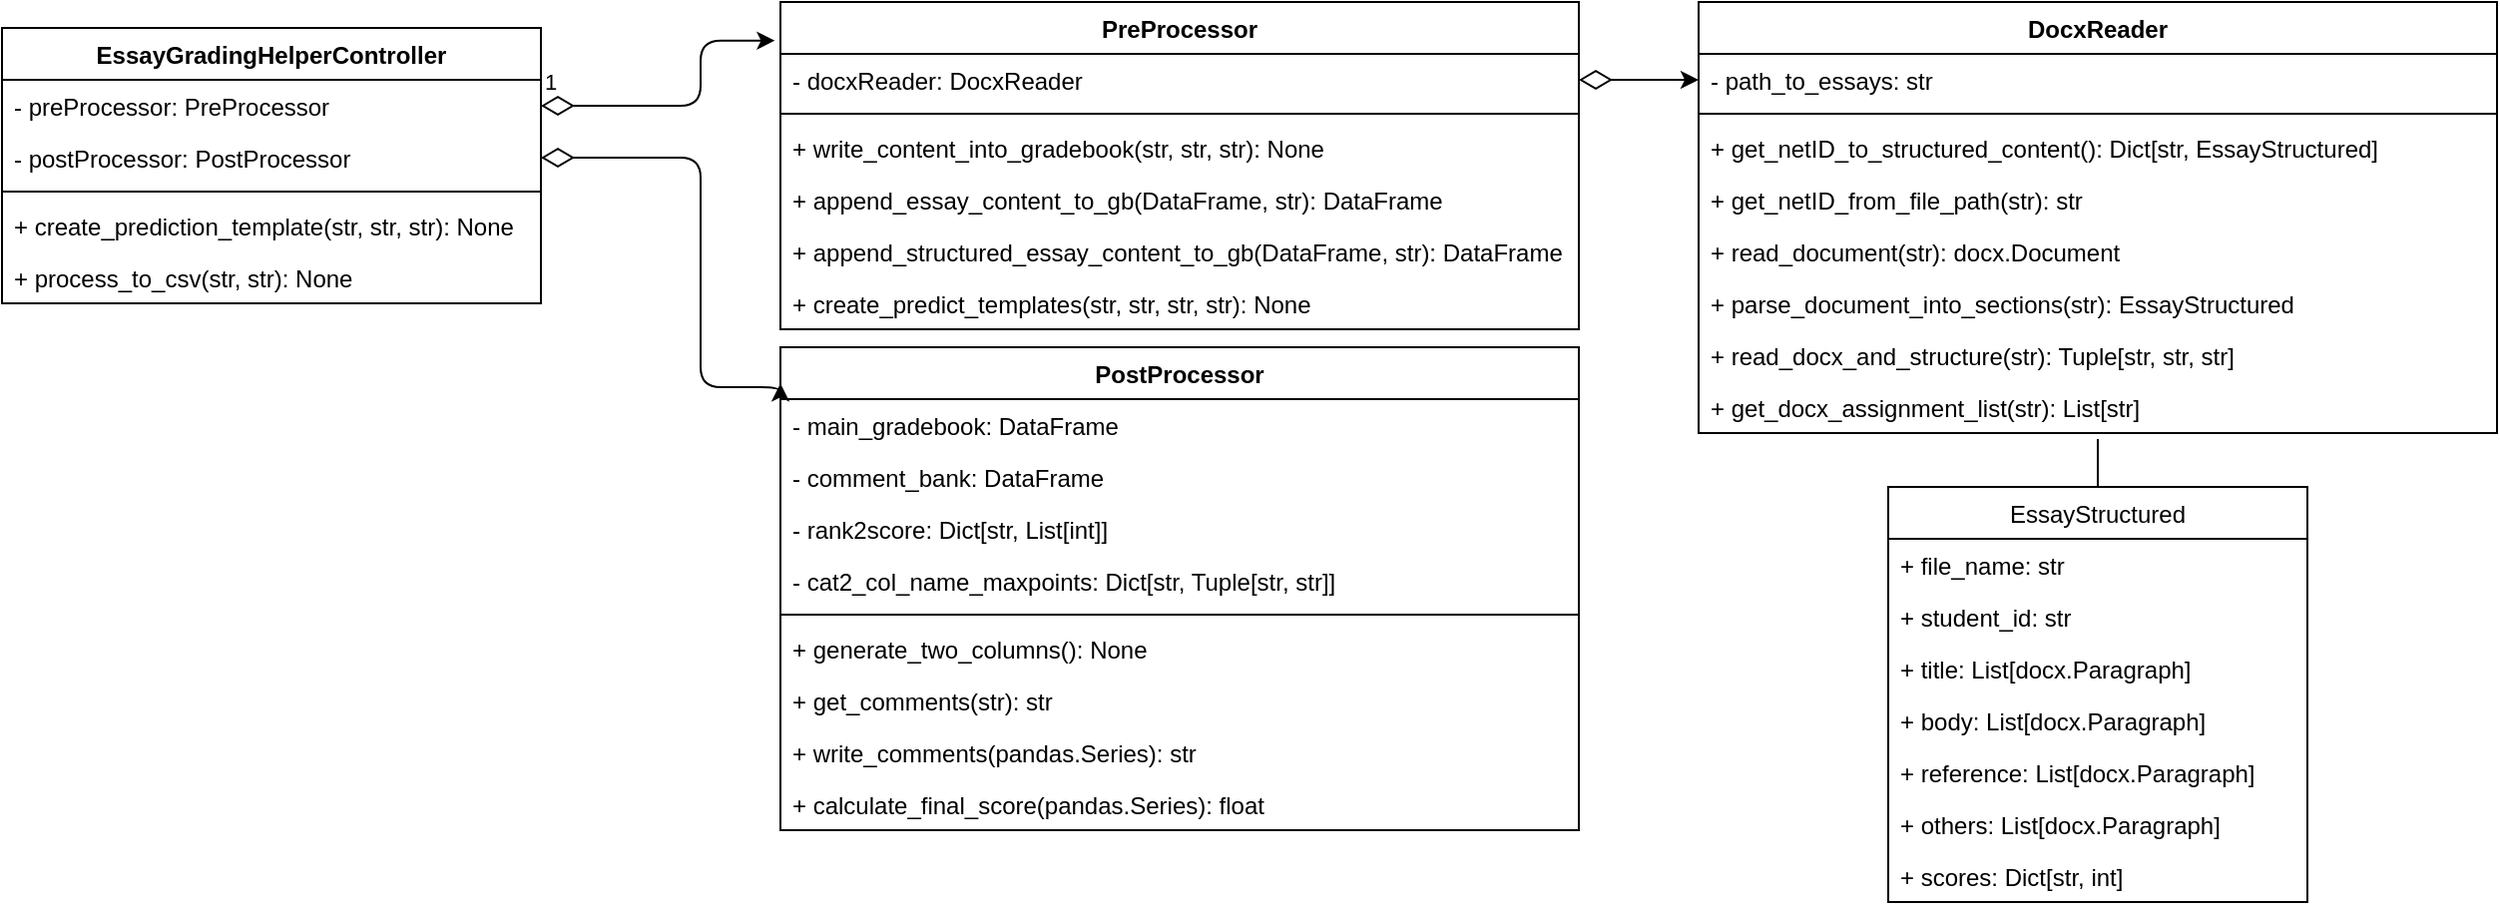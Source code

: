 <mxfile version="15.9.4" type="device"><diagram id="C5RBs43oDa-KdzZeNtuy" name="Page-1"><mxGraphModel dx="1422" dy="772" grid="1" gridSize="10" guides="1" tooltips="1" connect="1" arrows="1" fold="1" page="1" pageScale="1" pageWidth="827" pageHeight="1169" math="0" shadow="0"><root><mxCell id="WIyWlLk6GJQsqaUBKTNV-0"/><mxCell id="WIyWlLk6GJQsqaUBKTNV-1" parent="WIyWlLk6GJQsqaUBKTNV-0"/><mxCell id="TncCJ7wQGFuvleTOCi7F-0" value="EssayGradingHelperController" style="swimlane;fontStyle=1;align=center;verticalAlign=top;childLayout=stackLayout;horizontal=1;startSize=26;horizontalStack=0;resizeParent=1;resizeParentMax=0;resizeLast=0;collapsible=1;marginBottom=0;" parent="WIyWlLk6GJQsqaUBKTNV-1" vertex="1"><mxGeometry x="30" y="60" width="270" height="138" as="geometry"/></mxCell><mxCell id="TncCJ7wQGFuvleTOCi7F-4" value="- preProcessor: PreProcessor" style="text;strokeColor=none;fillColor=none;align=left;verticalAlign=top;spacingLeft=4;spacingRight=4;overflow=hidden;rotatable=0;points=[[0,0.5],[1,0.5]];portConstraint=eastwest;" parent="TncCJ7wQGFuvleTOCi7F-0" vertex="1"><mxGeometry y="26" width="270" height="26" as="geometry"/></mxCell><mxCell id="TncCJ7wQGFuvleTOCi7F-7" value="- postProcessor: PostProcessor" style="text;strokeColor=none;fillColor=none;align=left;verticalAlign=top;spacingLeft=4;spacingRight=4;overflow=hidden;rotatable=0;points=[[0,0.5],[1,0.5]];portConstraint=eastwest;" parent="TncCJ7wQGFuvleTOCi7F-0" vertex="1"><mxGeometry y="52" width="270" height="26" as="geometry"/></mxCell><mxCell id="TncCJ7wQGFuvleTOCi7F-2" value="" style="line;strokeWidth=1;fillColor=none;align=left;verticalAlign=middle;spacingTop=-1;spacingLeft=3;spacingRight=3;rotatable=0;labelPosition=right;points=[];portConstraint=eastwest;" parent="TncCJ7wQGFuvleTOCi7F-0" vertex="1"><mxGeometry y="78" width="270" height="8" as="geometry"/></mxCell><mxCell id="TncCJ7wQGFuvleTOCi7F-3" value="+ create_prediction_template(str, str, str): None" style="text;strokeColor=none;fillColor=none;align=left;verticalAlign=top;spacingLeft=4;spacingRight=4;overflow=hidden;rotatable=0;points=[[0,0.5],[1,0.5]];portConstraint=eastwest;" parent="TncCJ7wQGFuvleTOCi7F-0" vertex="1"><mxGeometry y="86" width="270" height="26" as="geometry"/></mxCell><mxCell id="TncCJ7wQGFuvleTOCi7F-6" value="+ process_to_csv(str, str): None" style="text;strokeColor=none;fillColor=none;align=left;verticalAlign=top;spacingLeft=4;spacingRight=4;overflow=hidden;rotatable=0;points=[[0,0.5],[1,0.5]];portConstraint=eastwest;" parent="TncCJ7wQGFuvleTOCi7F-0" vertex="1"><mxGeometry y="112" width="270" height="26" as="geometry"/></mxCell><mxCell id="TncCJ7wQGFuvleTOCi7F-8" value="1" style="endArrow=classic;html=1;endSize=6;startArrow=diamondThin;startSize=14;startFill=0;align=left;verticalAlign=bottom;rounded=1;entryX=-0.007;entryY=0.118;entryDx=0;entryDy=0;entryPerimeter=0;edgeStyle=orthogonalEdgeStyle;endFill=1;" parent="WIyWlLk6GJQsqaUBKTNV-1" source="TncCJ7wQGFuvleTOCi7F-4" target="TncCJ7wQGFuvleTOCi7F-9" edge="1"><mxGeometry x="-1" y="3" relative="1" as="geometry"><mxPoint x="220" y="220" as="sourcePoint"/><mxPoint x="510" y="57" as="targetPoint"/><Array as="points"><mxPoint x="380" y="99"/><mxPoint x="380" y="66"/></Array></mxGeometry></mxCell><mxCell id="TncCJ7wQGFuvleTOCi7F-9" value="PreProcessor" style="swimlane;fontStyle=1;align=center;verticalAlign=top;childLayout=stackLayout;horizontal=1;startSize=26;horizontalStack=0;resizeParent=1;resizeParentMax=0;resizeLast=0;collapsible=1;marginBottom=0;" parent="WIyWlLk6GJQsqaUBKTNV-1" vertex="1"><mxGeometry x="420" y="47" width="400" height="164" as="geometry"/></mxCell><mxCell id="TncCJ7wQGFuvleTOCi7F-10" value="- docxReader: DocxReader" style="text;strokeColor=none;fillColor=none;align=left;verticalAlign=top;spacingLeft=4;spacingRight=4;overflow=hidden;rotatable=0;points=[[0,0.5],[1,0.5]];portConstraint=eastwest;" parent="TncCJ7wQGFuvleTOCi7F-9" vertex="1"><mxGeometry y="26" width="400" height="26" as="geometry"/></mxCell><mxCell id="TncCJ7wQGFuvleTOCi7F-12" value="" style="line;strokeWidth=1;fillColor=none;align=left;verticalAlign=middle;spacingTop=-1;spacingLeft=3;spacingRight=3;rotatable=0;labelPosition=right;points=[];portConstraint=eastwest;" parent="TncCJ7wQGFuvleTOCi7F-9" vertex="1"><mxGeometry y="52" width="400" height="8" as="geometry"/></mxCell><mxCell id="TncCJ7wQGFuvleTOCi7F-13" value="+ write_content_into_gradebook(str, str, str): None" style="text;strokeColor=none;fillColor=none;align=left;verticalAlign=top;spacingLeft=4;spacingRight=4;overflow=hidden;rotatable=0;points=[[0,0.5],[1,0.5]];portConstraint=eastwest;" parent="TncCJ7wQGFuvleTOCi7F-9" vertex="1"><mxGeometry y="60" width="400" height="26" as="geometry"/></mxCell><mxCell id="TncCJ7wQGFuvleTOCi7F-14" value="+ append_essay_content_to_gb(DataFrame, str): DataFrame" style="text;strokeColor=none;fillColor=none;align=left;verticalAlign=top;spacingLeft=4;spacingRight=4;overflow=hidden;rotatable=0;points=[[0,0.5],[1,0.5]];portConstraint=eastwest;" parent="TncCJ7wQGFuvleTOCi7F-9" vertex="1"><mxGeometry y="86" width="400" height="26" as="geometry"/></mxCell><mxCell id="TncCJ7wQGFuvleTOCi7F-15" value="+ append_structured_essay_content_to_gb(DataFrame, str): DataFrame" style="text;strokeColor=none;fillColor=none;align=left;verticalAlign=top;spacingLeft=4;spacingRight=4;overflow=hidden;rotatable=0;points=[[0,0.5],[1,0.5]];portConstraint=eastwest;" parent="TncCJ7wQGFuvleTOCi7F-9" vertex="1"><mxGeometry y="112" width="400" height="26" as="geometry"/></mxCell><mxCell id="TncCJ7wQGFuvleTOCi7F-18" value="+ create_predict_templates(str, str, str, str): None" style="text;strokeColor=none;fillColor=none;align=left;verticalAlign=top;spacingLeft=4;spacingRight=4;overflow=hidden;rotatable=0;points=[[0,0.5],[1,0.5]];portConstraint=eastwest;" parent="TncCJ7wQGFuvleTOCi7F-9" vertex="1"><mxGeometry y="138" width="400" height="26" as="geometry"/></mxCell><mxCell id="TncCJ7wQGFuvleTOCi7F-20" value="PostProcessor" style="swimlane;fontStyle=1;align=center;verticalAlign=top;childLayout=stackLayout;horizontal=1;startSize=26;horizontalStack=0;resizeParent=1;resizeParentMax=0;resizeLast=0;collapsible=1;marginBottom=0;" parent="WIyWlLk6GJQsqaUBKTNV-1" vertex="1"><mxGeometry x="420" y="220" width="400" height="242" as="geometry"/></mxCell><mxCell id="TncCJ7wQGFuvleTOCi7F-21" value="- main_gradebook: DataFrame" style="text;strokeColor=none;fillColor=none;align=left;verticalAlign=top;spacingLeft=4;spacingRight=4;overflow=hidden;rotatable=0;points=[[0,0.5],[1,0.5]];portConstraint=eastwest;" parent="TncCJ7wQGFuvleTOCi7F-20" vertex="1"><mxGeometry y="26" width="400" height="26" as="geometry"/></mxCell><mxCell id="TncCJ7wQGFuvleTOCi7F-31" value="- comment_bank: DataFrame " style="text;strokeColor=none;fillColor=none;align=left;verticalAlign=top;spacingLeft=4;spacingRight=4;overflow=hidden;rotatable=0;points=[[0,0.5],[1,0.5]];portConstraint=eastwest;" parent="TncCJ7wQGFuvleTOCi7F-20" vertex="1"><mxGeometry y="52" width="400" height="26" as="geometry"/></mxCell><mxCell id="TncCJ7wQGFuvleTOCi7F-32" value="- rank2score: Dict[str, List[int]]" style="text;strokeColor=none;fillColor=none;align=left;verticalAlign=top;spacingLeft=4;spacingRight=4;overflow=hidden;rotatable=0;points=[[0,0.5],[1,0.5]];portConstraint=eastwest;" parent="TncCJ7wQGFuvleTOCi7F-20" vertex="1"><mxGeometry y="78" width="400" height="26" as="geometry"/></mxCell><mxCell id="TncCJ7wQGFuvleTOCi7F-33" value="- cat2_col_name_maxpoints: Dict[str, Tuple[str, str]]" style="text;strokeColor=none;fillColor=none;align=left;verticalAlign=top;spacingLeft=4;spacingRight=4;overflow=hidden;rotatable=0;points=[[0,0.5],[1,0.5]];portConstraint=eastwest;" parent="TncCJ7wQGFuvleTOCi7F-20" vertex="1"><mxGeometry y="104" width="400" height="26" as="geometry"/></mxCell><mxCell id="TncCJ7wQGFuvleTOCi7F-22" value="" style="line;strokeWidth=1;fillColor=none;align=left;verticalAlign=middle;spacingTop=-1;spacingLeft=3;spacingRight=3;rotatable=0;labelPosition=right;points=[];portConstraint=eastwest;" parent="TncCJ7wQGFuvleTOCi7F-20" vertex="1"><mxGeometry y="130" width="400" height="8" as="geometry"/></mxCell><mxCell id="TncCJ7wQGFuvleTOCi7F-23" value="+ generate_two_columns(): None" style="text;strokeColor=none;fillColor=none;align=left;verticalAlign=top;spacingLeft=4;spacingRight=4;overflow=hidden;rotatable=0;points=[[0,0.5],[1,0.5]];portConstraint=eastwest;" parent="TncCJ7wQGFuvleTOCi7F-20" vertex="1"><mxGeometry y="138" width="400" height="26" as="geometry"/></mxCell><mxCell id="TncCJ7wQGFuvleTOCi7F-24" value="+ get_comments(str): str" style="text;strokeColor=none;fillColor=none;align=left;verticalAlign=top;spacingLeft=4;spacingRight=4;overflow=hidden;rotatable=0;points=[[0,0.5],[1,0.5]];portConstraint=eastwest;" parent="TncCJ7wQGFuvleTOCi7F-20" vertex="1"><mxGeometry y="164" width="400" height="26" as="geometry"/></mxCell><mxCell id="TncCJ7wQGFuvleTOCi7F-25" value="+ write_comments(pandas.Series): str" style="text;strokeColor=none;fillColor=none;align=left;verticalAlign=top;spacingLeft=4;spacingRight=4;overflow=hidden;rotatable=0;points=[[0,0.5],[1,0.5]];portConstraint=eastwest;" parent="TncCJ7wQGFuvleTOCi7F-20" vertex="1"><mxGeometry y="190" width="400" height="26" as="geometry"/></mxCell><mxCell id="TncCJ7wQGFuvleTOCi7F-26" value="+ calculate_final_score(pandas.Series): float" style="text;strokeColor=none;fillColor=none;align=left;verticalAlign=top;spacingLeft=4;spacingRight=4;overflow=hidden;rotatable=0;points=[[0,0.5],[1,0.5]];portConstraint=eastwest;" parent="TncCJ7wQGFuvleTOCi7F-20" vertex="1"><mxGeometry y="216" width="400" height="26" as="geometry"/></mxCell><mxCell id="TncCJ7wQGFuvleTOCi7F-34" style="edgeStyle=orthogonalEdgeStyle;rounded=1;orthogonalLoop=1;jettySize=auto;html=1;exitX=1;exitY=0.5;exitDx=0;exitDy=0;entryX=0;entryY=0.075;entryDx=0;entryDy=0;entryPerimeter=0;strokeWidth=1;startArrow=diamondThin;startFill=0;sourcePerimeterSpacing=3;startSize=14;" parent="WIyWlLk6GJQsqaUBKTNV-1" source="TncCJ7wQGFuvleTOCi7F-7" target="TncCJ7wQGFuvleTOCi7F-20" edge="1"><mxGeometry relative="1" as="geometry"><Array as="points"><mxPoint x="380" y="125"/><mxPoint x="380" y="240"/></Array></mxGeometry></mxCell><mxCell id="TncCJ7wQGFuvleTOCi7F-60" style="edgeStyle=orthogonalEdgeStyle;rounded=1;orthogonalLoop=1;jettySize=auto;html=1;startArrow=none;startFill=0;endArrow=none;endFill=0;startSize=14;endSize=6;sourcePerimeterSpacing=3;strokeWidth=1;" parent="WIyWlLk6GJQsqaUBKTNV-1" source="TncCJ7wQGFuvleTOCi7F-36" target="TncCJ7wQGFuvleTOCi7F-52" edge="1"><mxGeometry relative="1" as="geometry"><Array as="points"/></mxGeometry></mxCell><mxCell id="TncCJ7wQGFuvleTOCi7F-36" value="DocxReader" style="swimlane;fontStyle=1;align=center;verticalAlign=top;childLayout=stackLayout;horizontal=1;startSize=26;horizontalStack=0;resizeParent=1;resizeParentMax=0;resizeLast=0;collapsible=1;marginBottom=0;" parent="WIyWlLk6GJQsqaUBKTNV-1" vertex="1"><mxGeometry x="880" y="47" width="400" height="216" as="geometry"/></mxCell><mxCell id="TncCJ7wQGFuvleTOCi7F-37" value="- path_to_essays: str" style="text;strokeColor=none;fillColor=none;align=left;verticalAlign=top;spacingLeft=4;spacingRight=4;overflow=hidden;rotatable=0;points=[[0,0.5],[1,0.5]];portConstraint=eastwest;" parent="TncCJ7wQGFuvleTOCi7F-36" vertex="1"><mxGeometry y="26" width="400" height="26" as="geometry"/></mxCell><mxCell id="TncCJ7wQGFuvleTOCi7F-42" value="" style="line;strokeWidth=1;fillColor=none;align=left;verticalAlign=middle;spacingTop=-1;spacingLeft=3;spacingRight=3;rotatable=0;labelPosition=right;points=[];portConstraint=eastwest;" parent="TncCJ7wQGFuvleTOCi7F-36" vertex="1"><mxGeometry y="52" width="400" height="8" as="geometry"/></mxCell><mxCell id="TncCJ7wQGFuvleTOCi7F-43" value="+ get_netID_to_structured_content(): Dict[str, EssayStructured]" style="text;strokeColor=none;fillColor=none;align=left;verticalAlign=top;spacingLeft=4;spacingRight=4;overflow=hidden;rotatable=0;points=[[0,0.5],[1,0.5]];portConstraint=eastwest;" parent="TncCJ7wQGFuvleTOCi7F-36" vertex="1"><mxGeometry y="60" width="400" height="26" as="geometry"/></mxCell><mxCell id="TncCJ7wQGFuvleTOCi7F-44" value="+ get_netID_from_file_path(str): str" style="text;strokeColor=none;fillColor=none;align=left;verticalAlign=top;spacingLeft=4;spacingRight=4;overflow=hidden;rotatable=0;points=[[0,0.5],[1,0.5]];portConstraint=eastwest;" parent="TncCJ7wQGFuvleTOCi7F-36" vertex="1"><mxGeometry y="86" width="400" height="26" as="geometry"/></mxCell><mxCell id="TncCJ7wQGFuvleTOCi7F-45" value="+ read_document(str): docx.Document" style="text;strokeColor=none;fillColor=none;align=left;verticalAlign=top;spacingLeft=4;spacingRight=4;overflow=hidden;rotatable=0;points=[[0,0.5],[1,0.5]];portConstraint=eastwest;" parent="TncCJ7wQGFuvleTOCi7F-36" vertex="1"><mxGeometry y="112" width="400" height="26" as="geometry"/></mxCell><mxCell id="TncCJ7wQGFuvleTOCi7F-47" value="+ parse_document_into_sections(str): EssayStructured" style="text;strokeColor=none;fillColor=none;align=left;verticalAlign=top;spacingLeft=4;spacingRight=4;overflow=hidden;rotatable=0;points=[[0,0.5],[1,0.5]];portConstraint=eastwest;" parent="TncCJ7wQGFuvleTOCi7F-36" vertex="1"><mxGeometry y="138" width="400" height="26" as="geometry"/></mxCell><mxCell id="TncCJ7wQGFuvleTOCi7F-48" value="+ read_docx_and_structure(str): Tuple[str, str, str]" style="text;strokeColor=none;fillColor=none;align=left;verticalAlign=top;spacingLeft=4;spacingRight=4;overflow=hidden;rotatable=0;points=[[0,0.5],[1,0.5]];portConstraint=eastwest;" parent="TncCJ7wQGFuvleTOCi7F-36" vertex="1"><mxGeometry y="164" width="400" height="26" as="geometry"/></mxCell><mxCell id="TncCJ7wQGFuvleTOCi7F-49" value="+ get_docx_assignment_list(str): List[str]" style="text;strokeColor=none;fillColor=none;align=left;verticalAlign=top;spacingLeft=4;spacingRight=4;overflow=hidden;rotatable=0;points=[[0,0.5],[1,0.5]];portConstraint=eastwest;" parent="TncCJ7wQGFuvleTOCi7F-36" vertex="1"><mxGeometry y="190" width="400" height="26" as="geometry"/></mxCell><mxCell id="TncCJ7wQGFuvleTOCi7F-51" style="edgeStyle=orthogonalEdgeStyle;rounded=1;orthogonalLoop=1;jettySize=auto;html=1;exitX=1;exitY=0.5;exitDx=0;exitDy=0;entryX=0;entryY=0.5;entryDx=0;entryDy=0;startArrow=diamondThin;startFill=0;endArrow=classic;endFill=1;startSize=14;endSize=6;sourcePerimeterSpacing=3;strokeWidth=1;" parent="WIyWlLk6GJQsqaUBKTNV-1" source="TncCJ7wQGFuvleTOCi7F-10" target="TncCJ7wQGFuvleTOCi7F-37" edge="1"><mxGeometry relative="1" as="geometry"/></mxCell><mxCell id="TncCJ7wQGFuvleTOCi7F-52" value="EssayStructured" style="swimlane;fontStyle=0;childLayout=stackLayout;horizontal=1;startSize=26;fillColor=none;horizontalStack=0;resizeParent=1;resizeParentMax=0;resizeLast=0;collapsible=1;marginBottom=0;" parent="WIyWlLk6GJQsqaUBKTNV-1" vertex="1"><mxGeometry x="975" y="290" width="210" height="208" as="geometry"/></mxCell><mxCell id="TncCJ7wQGFuvleTOCi7F-53" value="+ file_name: str" style="text;strokeColor=none;fillColor=none;align=left;verticalAlign=top;spacingLeft=4;spacingRight=4;overflow=hidden;rotatable=0;points=[[0,0.5],[1,0.5]];portConstraint=eastwest;" parent="TncCJ7wQGFuvleTOCi7F-52" vertex="1"><mxGeometry y="26" width="210" height="26" as="geometry"/></mxCell><mxCell id="TncCJ7wQGFuvleTOCi7F-54" value="+ student_id: str" style="text;strokeColor=none;fillColor=none;align=left;verticalAlign=top;spacingLeft=4;spacingRight=4;overflow=hidden;rotatable=0;points=[[0,0.5],[1,0.5]];portConstraint=eastwest;" parent="TncCJ7wQGFuvleTOCi7F-52" vertex="1"><mxGeometry y="52" width="210" height="26" as="geometry"/></mxCell><mxCell id="TncCJ7wQGFuvleTOCi7F-55" value="+ title: List[docx.Paragraph]" style="text;strokeColor=none;fillColor=none;align=left;verticalAlign=top;spacingLeft=4;spacingRight=4;overflow=hidden;rotatable=0;points=[[0,0.5],[1,0.5]];portConstraint=eastwest;" parent="TncCJ7wQGFuvleTOCi7F-52" vertex="1"><mxGeometry y="78" width="210" height="26" as="geometry"/></mxCell><mxCell id="TncCJ7wQGFuvleTOCi7F-56" value="+ body: List[docx.Paragraph]" style="text;strokeColor=none;fillColor=none;align=left;verticalAlign=top;spacingLeft=4;spacingRight=4;overflow=hidden;rotatable=0;points=[[0,0.5],[1,0.5]];portConstraint=eastwest;" parent="TncCJ7wQGFuvleTOCi7F-52" vertex="1"><mxGeometry y="104" width="210" height="26" as="geometry"/></mxCell><mxCell id="TncCJ7wQGFuvleTOCi7F-57" value="+ reference: List[docx.Paragraph]" style="text;strokeColor=none;fillColor=none;align=left;verticalAlign=top;spacingLeft=4;spacingRight=4;overflow=hidden;rotatable=0;points=[[0,0.5],[1,0.5]];portConstraint=eastwest;" parent="TncCJ7wQGFuvleTOCi7F-52" vertex="1"><mxGeometry y="130" width="210" height="26" as="geometry"/></mxCell><mxCell id="TncCJ7wQGFuvleTOCi7F-58" value="+ others: List[docx.Paragraph]" style="text;strokeColor=none;fillColor=none;align=left;verticalAlign=top;spacingLeft=4;spacingRight=4;overflow=hidden;rotatable=0;points=[[0,0.5],[1,0.5]];portConstraint=eastwest;" parent="TncCJ7wQGFuvleTOCi7F-52" vertex="1"><mxGeometry y="156" width="210" height="26" as="geometry"/></mxCell><mxCell id="TncCJ7wQGFuvleTOCi7F-59" value="+ scores: Dict[str, int]" style="text;strokeColor=none;fillColor=none;align=left;verticalAlign=top;spacingLeft=4;spacingRight=4;overflow=hidden;rotatable=0;points=[[0,0.5],[1,0.5]];portConstraint=eastwest;" parent="TncCJ7wQGFuvleTOCi7F-52" vertex="1"><mxGeometry y="182" width="210" height="26" as="geometry"/></mxCell></root></mxGraphModel></diagram></mxfile>
